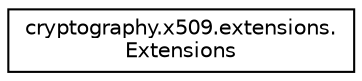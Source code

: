 digraph "Graphical Class Hierarchy"
{
 // LATEX_PDF_SIZE
  edge [fontname="Helvetica",fontsize="10",labelfontname="Helvetica",labelfontsize="10"];
  node [fontname="Helvetica",fontsize="10",shape=record];
  rankdir="LR";
  Node0 [label="cryptography.x509.extensions.\lExtensions",height=0.2,width=0.4,color="black", fillcolor="white", style="filled",URL="$classcryptography_1_1x509_1_1extensions_1_1Extensions.html",tooltip=" "];
}

